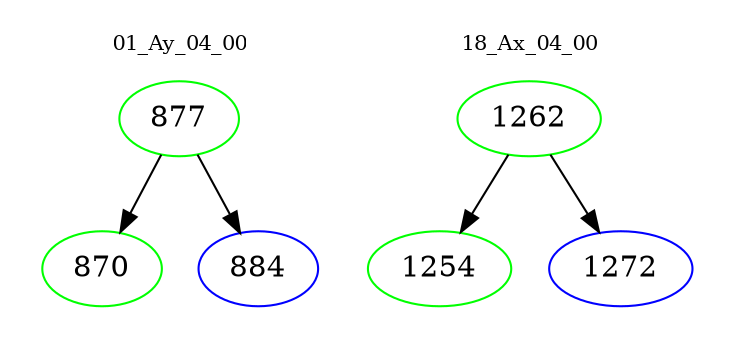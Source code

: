 digraph{
subgraph cluster_0 {
color = white
label = "01_Ay_04_00";
fontsize=10;
T0_877 [label="877", color="green"]
T0_877 -> T0_870 [color="black"]
T0_870 [label="870", color="green"]
T0_877 -> T0_884 [color="black"]
T0_884 [label="884", color="blue"]
}
subgraph cluster_1 {
color = white
label = "18_Ax_04_00";
fontsize=10;
T1_1262 [label="1262", color="green"]
T1_1262 -> T1_1254 [color="black"]
T1_1254 [label="1254", color="green"]
T1_1262 -> T1_1272 [color="black"]
T1_1272 [label="1272", color="blue"]
}
}
